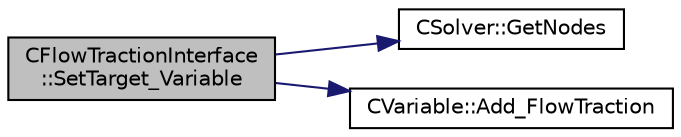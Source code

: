 digraph "CFlowTractionInterface::SetTarget_Variable"
{
  edge [fontname="Helvetica",fontsize="10",labelfontname="Helvetica",labelfontsize="10"];
  node [fontname="Helvetica",fontsize="10",shape=record];
  rankdir="LR";
  Node46 [label="CFlowTractionInterface\l::SetTarget_Variable",height=0.2,width=0.4,color="black", fillcolor="grey75", style="filled", fontcolor="black"];
  Node46 -> Node47 [color="midnightblue",fontsize="10",style="solid",fontname="Helvetica"];
  Node47 [label="CSolver::GetNodes",height=0.2,width=0.4,color="black", fillcolor="white", style="filled",URL="$class_c_solver.html#af3198e52a2ea377bb765647b5e697197",tooltip="Allow outside access to the nodes of the solver, containing conservatives, primitives, etc. "];
  Node46 -> Node48 [color="midnightblue",fontsize="10",style="solid",fontname="Helvetica"];
  Node48 [label="CVariable::Add_FlowTraction",height=0.2,width=0.4,color="black", fillcolor="white", style="filled",URL="$class_c_variable.html#a513a4d34fecaba0d88b68d3b4f4df382",tooltip="A virtual member. "];
}
